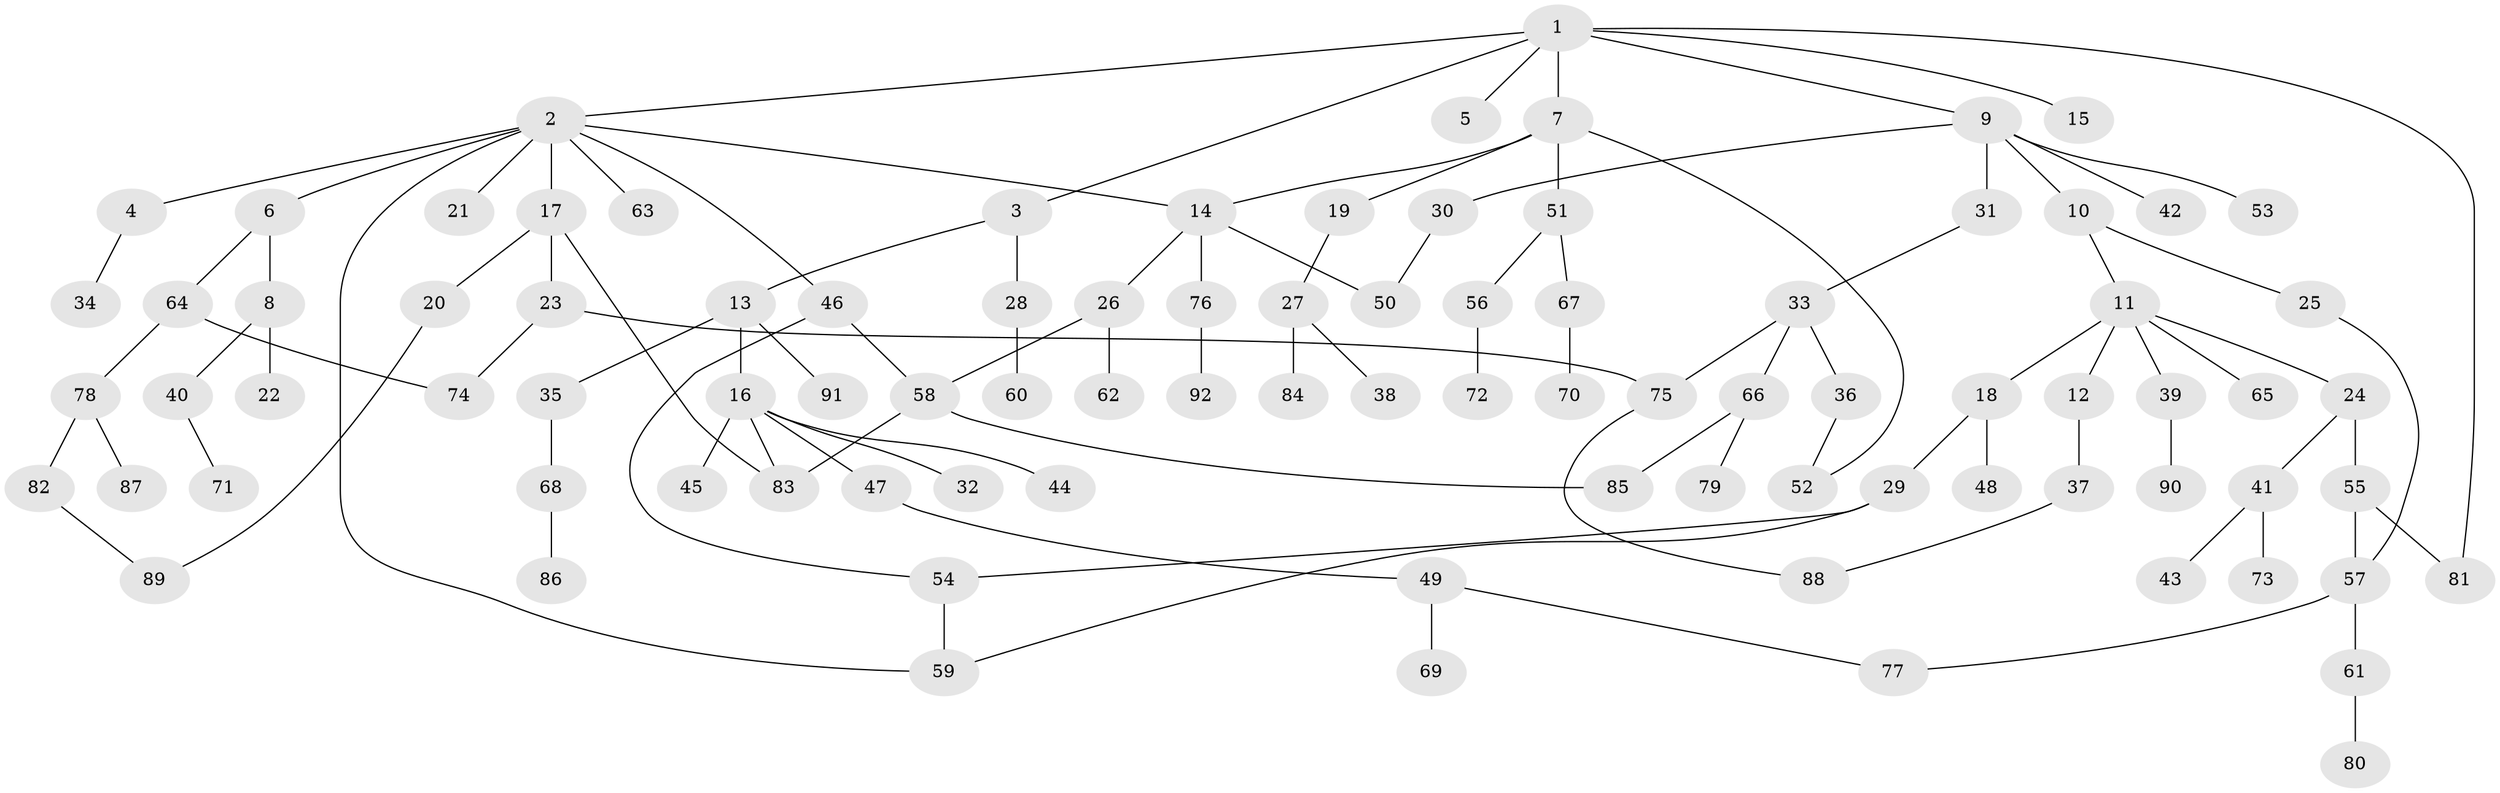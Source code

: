// coarse degree distribution, {6: 0.03389830508474576, 10: 0.01694915254237288, 3: 0.1694915254237288, 1: 0.3559322033898305, 4: 0.1016949152542373, 5: 0.0847457627118644, 2: 0.23728813559322035}
// Generated by graph-tools (version 1.1) at 2025/41/03/06/25 10:41:30]
// undirected, 92 vertices, 108 edges
graph export_dot {
graph [start="1"]
  node [color=gray90,style=filled];
  1;
  2;
  3;
  4;
  5;
  6;
  7;
  8;
  9;
  10;
  11;
  12;
  13;
  14;
  15;
  16;
  17;
  18;
  19;
  20;
  21;
  22;
  23;
  24;
  25;
  26;
  27;
  28;
  29;
  30;
  31;
  32;
  33;
  34;
  35;
  36;
  37;
  38;
  39;
  40;
  41;
  42;
  43;
  44;
  45;
  46;
  47;
  48;
  49;
  50;
  51;
  52;
  53;
  54;
  55;
  56;
  57;
  58;
  59;
  60;
  61;
  62;
  63;
  64;
  65;
  66;
  67;
  68;
  69;
  70;
  71;
  72;
  73;
  74;
  75;
  76;
  77;
  78;
  79;
  80;
  81;
  82;
  83;
  84;
  85;
  86;
  87;
  88;
  89;
  90;
  91;
  92;
  1 -- 2;
  1 -- 3;
  1 -- 5;
  1 -- 7;
  1 -- 9;
  1 -- 15;
  1 -- 81;
  2 -- 4;
  2 -- 6;
  2 -- 14;
  2 -- 17;
  2 -- 21;
  2 -- 46;
  2 -- 59;
  2 -- 63;
  3 -- 13;
  3 -- 28;
  4 -- 34;
  6 -- 8;
  6 -- 64;
  7 -- 19;
  7 -- 51;
  7 -- 14;
  7 -- 52;
  8 -- 22;
  8 -- 40;
  9 -- 10;
  9 -- 30;
  9 -- 31;
  9 -- 42;
  9 -- 53;
  10 -- 11;
  10 -- 25;
  11 -- 12;
  11 -- 18;
  11 -- 24;
  11 -- 39;
  11 -- 65;
  12 -- 37;
  13 -- 16;
  13 -- 35;
  13 -- 91;
  14 -- 26;
  14 -- 50;
  14 -- 76;
  16 -- 32;
  16 -- 44;
  16 -- 45;
  16 -- 47;
  16 -- 83;
  17 -- 20;
  17 -- 23;
  17 -- 83;
  18 -- 29;
  18 -- 48;
  19 -- 27;
  20 -- 89;
  23 -- 75;
  23 -- 74;
  24 -- 41;
  24 -- 55;
  25 -- 57;
  26 -- 58;
  26 -- 62;
  27 -- 38;
  27 -- 84;
  28 -- 60;
  29 -- 54;
  29 -- 59;
  30 -- 50;
  31 -- 33;
  33 -- 36;
  33 -- 66;
  33 -- 75;
  35 -- 68;
  36 -- 52;
  37 -- 88;
  39 -- 90;
  40 -- 71;
  41 -- 43;
  41 -- 73;
  46 -- 58;
  46 -- 54;
  47 -- 49;
  49 -- 69;
  49 -- 77;
  51 -- 56;
  51 -- 67;
  54 -- 59;
  55 -- 81;
  55 -- 57;
  56 -- 72;
  57 -- 61;
  57 -- 77;
  58 -- 83;
  58 -- 85;
  61 -- 80;
  64 -- 74;
  64 -- 78;
  66 -- 79;
  66 -- 85;
  67 -- 70;
  68 -- 86;
  75 -- 88;
  76 -- 92;
  78 -- 82;
  78 -- 87;
  82 -- 89;
}
